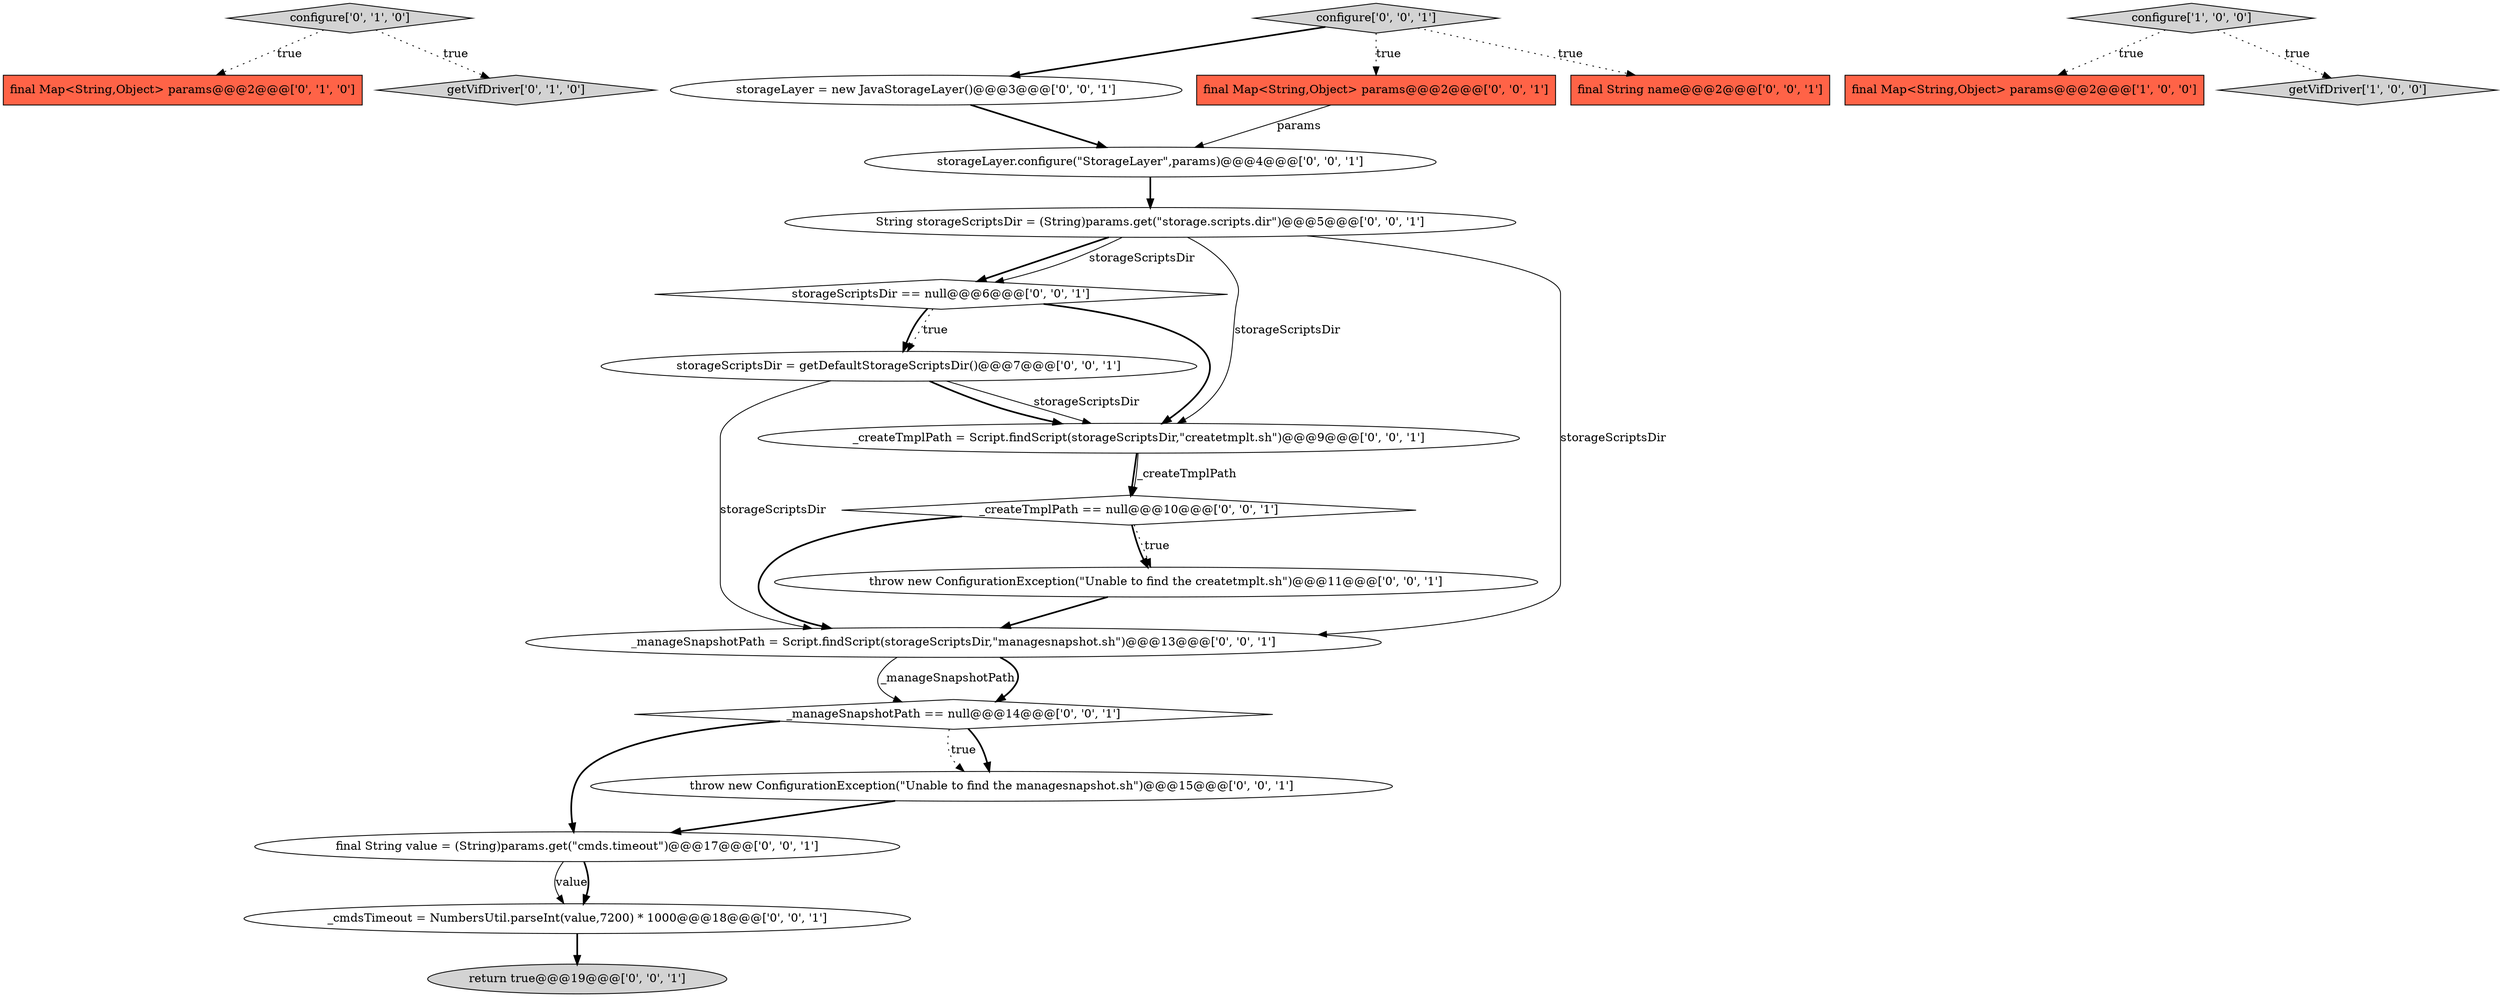 digraph {
5 [style = filled, label = "configure['0', '1', '0']", fillcolor = lightgray, shape = diamond image = "AAA0AAABBB2BBB"];
10 [style = filled, label = "storageScriptsDir == null@@@6@@@['0', '0', '1']", fillcolor = white, shape = diamond image = "AAA0AAABBB3BBB"];
8 [style = filled, label = "final String value = (String)params.get(\"cmds.timeout\")@@@17@@@['0', '0', '1']", fillcolor = white, shape = ellipse image = "AAA0AAABBB3BBB"];
9 [style = filled, label = "storageLayer = new JavaStorageLayer()@@@3@@@['0', '0', '1']", fillcolor = white, shape = ellipse image = "AAA0AAABBB3BBB"];
17 [style = filled, label = "storageScriptsDir = getDefaultStorageScriptsDir()@@@7@@@['0', '0', '1']", fillcolor = white, shape = ellipse image = "AAA0AAABBB3BBB"];
4 [style = filled, label = "final Map<String,Object> params@@@2@@@['0', '1', '0']", fillcolor = tomato, shape = box image = "AAA0AAABBB2BBB"];
12 [style = filled, label = "storageLayer.configure(\"StorageLayer\",params)@@@4@@@['0', '0', '1']", fillcolor = white, shape = ellipse image = "AAA0AAABBB3BBB"];
6 [style = filled, label = "return true@@@19@@@['0', '0', '1']", fillcolor = lightgray, shape = ellipse image = "AAA0AAABBB3BBB"];
16 [style = filled, label = "_manageSnapshotPath = Script.findScript(storageScriptsDir,\"managesnapshot.sh\")@@@13@@@['0', '0', '1']", fillcolor = white, shape = ellipse image = "AAA0AAABBB3BBB"];
0 [style = filled, label = "configure['1', '0', '0']", fillcolor = lightgray, shape = diamond image = "AAA0AAABBB1BBB"];
13 [style = filled, label = "_createTmplPath == null@@@10@@@['0', '0', '1']", fillcolor = white, shape = diamond image = "AAA0AAABBB3BBB"];
15 [style = filled, label = "_cmdsTimeout = NumbersUtil.parseInt(value,7200) * 1000@@@18@@@['0', '0', '1']", fillcolor = white, shape = ellipse image = "AAA0AAABBB3BBB"];
11 [style = filled, label = "configure['0', '0', '1']", fillcolor = lightgray, shape = diamond image = "AAA0AAABBB3BBB"];
2 [style = filled, label = "final Map<String,Object> params@@@2@@@['1', '0', '0']", fillcolor = tomato, shape = box image = "AAA0AAABBB1BBB"];
14 [style = filled, label = "throw new ConfigurationException(\"Unable to find the createtmplt.sh\")@@@11@@@['0', '0', '1']", fillcolor = white, shape = ellipse image = "AAA0AAABBB3BBB"];
19 [style = filled, label = "_manageSnapshotPath == null@@@14@@@['0', '0', '1']", fillcolor = white, shape = diamond image = "AAA0AAABBB3BBB"];
21 [style = filled, label = "final Map<String,Object> params@@@2@@@['0', '0', '1']", fillcolor = tomato, shape = box image = "AAA0AAABBB3BBB"];
1 [style = filled, label = "getVifDriver['1', '0', '0']", fillcolor = lightgray, shape = diamond image = "AAA0AAABBB1BBB"];
7 [style = filled, label = "String storageScriptsDir = (String)params.get(\"storage.scripts.dir\")@@@5@@@['0', '0', '1']", fillcolor = white, shape = ellipse image = "AAA0AAABBB3BBB"];
22 [style = filled, label = "throw new ConfigurationException(\"Unable to find the managesnapshot.sh\")@@@15@@@['0', '0', '1']", fillcolor = white, shape = ellipse image = "AAA0AAABBB3BBB"];
18 [style = filled, label = "_createTmplPath = Script.findScript(storageScriptsDir,\"createtmplt.sh\")@@@9@@@['0', '0', '1']", fillcolor = white, shape = ellipse image = "AAA0AAABBB3BBB"];
3 [style = filled, label = "getVifDriver['0', '1', '0']", fillcolor = lightgray, shape = diamond image = "AAA0AAABBB2BBB"];
20 [style = filled, label = "final String name@@@2@@@['0', '0', '1']", fillcolor = tomato, shape = box image = "AAA0AAABBB3BBB"];
0->2 [style = dotted, label="true"];
12->7 [style = bold, label=""];
0->1 [style = dotted, label="true"];
22->8 [style = bold, label=""];
14->16 [style = bold, label=""];
16->19 [style = solid, label="_manageSnapshotPath"];
10->17 [style = bold, label=""];
7->10 [style = bold, label=""];
7->18 [style = solid, label="storageScriptsDir"];
5->3 [style = dotted, label="true"];
16->19 [style = bold, label=""];
19->8 [style = bold, label=""];
18->13 [style = bold, label=""];
8->15 [style = solid, label="value"];
5->4 [style = dotted, label="true"];
19->22 [style = bold, label=""];
11->9 [style = bold, label=""];
11->21 [style = dotted, label="true"];
15->6 [style = bold, label=""];
10->18 [style = bold, label=""];
13->16 [style = bold, label=""];
19->22 [style = dotted, label="true"];
17->18 [style = solid, label="storageScriptsDir"];
8->15 [style = bold, label=""];
21->12 [style = solid, label="params"];
11->20 [style = dotted, label="true"];
7->10 [style = solid, label="storageScriptsDir"];
10->17 [style = dotted, label="true"];
13->14 [style = bold, label=""];
18->13 [style = solid, label="_createTmplPath"];
13->14 [style = dotted, label="true"];
17->16 [style = solid, label="storageScriptsDir"];
7->16 [style = solid, label="storageScriptsDir"];
9->12 [style = bold, label=""];
17->18 [style = bold, label=""];
}
